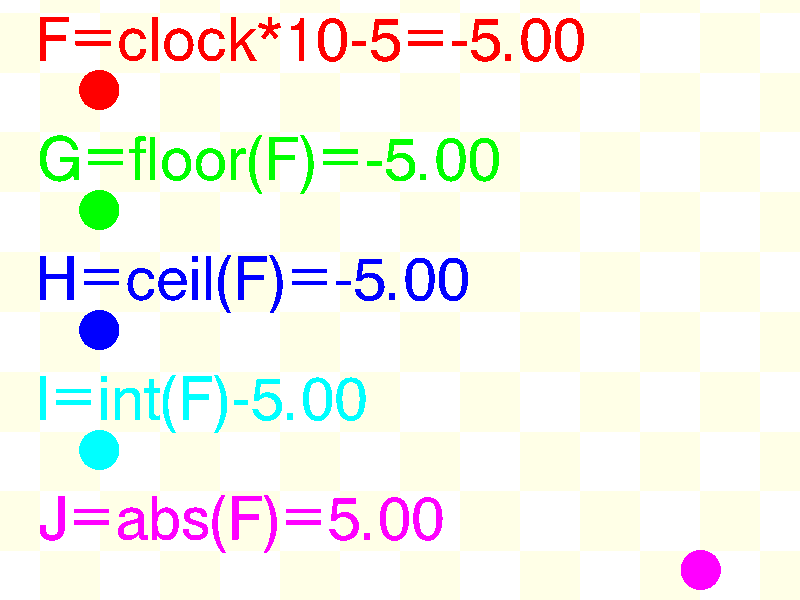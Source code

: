 // This work is licensed under the Creative Commons Attribution-ShareAlike 3.0 Unported License.
// To view a copy of this license, visit http://creativecommons.org/licenses/by-sa/3.0/ or send a
// letter to Creative Commons, 444 Castro Street, Suite 900, Mountain View, California, 94041, USA.

// Persistence Of Vision raytracersample file.
// Demonstrates various new float math functions.
// Animate this scene with clock values +ki0.0 to +kf1.0

#version 3.7;

global_settings { assumed_gamma 1.0 }

#declare F = clock*10-5;
#declare G = floor(F);
#declare H = ceil(F);
#declare I = int(F);
#declare J = abs(F);

#include "colors.inc"

#declare Rad=1/3;
#declare TFudge=<-6,0,0.2>;
#declare Font="cyrvetic.ttf"

camera {
   location  <0, 0, -120>
   direction <0, 0,  12>
   look_at   <0, 0,   0>
}

light_source { <5000, 10000, -20000> color White}
plane { z, Rad hollow on pigment {checker color rgb <1,1,1>*1.2 color rgb <1,1,.8>} 
        translate<0,-0.2,0> }
        
union{
 text{ttf Font concat("F=clock*10-5=",str(F,0,2)),0.1,0 translate TFudge}
 sphere {<F,-0.5,0>,Rad}
 pigment{Red} translate 4*y
}

union{
 text{ttf Font concat("G=floor(F)=",str(G,0,2)),0.1,0 translate TFudge}
 sphere {<G,-0.5,0>,Rad}
 pigment{Green} translate 2*y
}

union{
 text{ttf Font concat("H=ceil(F)=",str(H,0,2)),0.1,0 translate TFudge}
 sphere {<H,-0.5,0>,Rad}
 pigment{Blue} translate 0*y
}

union{
 text{ttf Font concat("I=int(F)",str(I,0,2)),0.1,0 translate TFudge}
 sphere {<I,-0.5,0>,Rad}
 pigment{Cyan} translate -2*y
}

union{
 text{ttf Font concat("J=abs(F)=",str(J,0,2)),0.1,0 translate TFudge}
 sphere {<J,-0.5,0>,Rad}
 pigment{Magenta} translate -4*y
}

